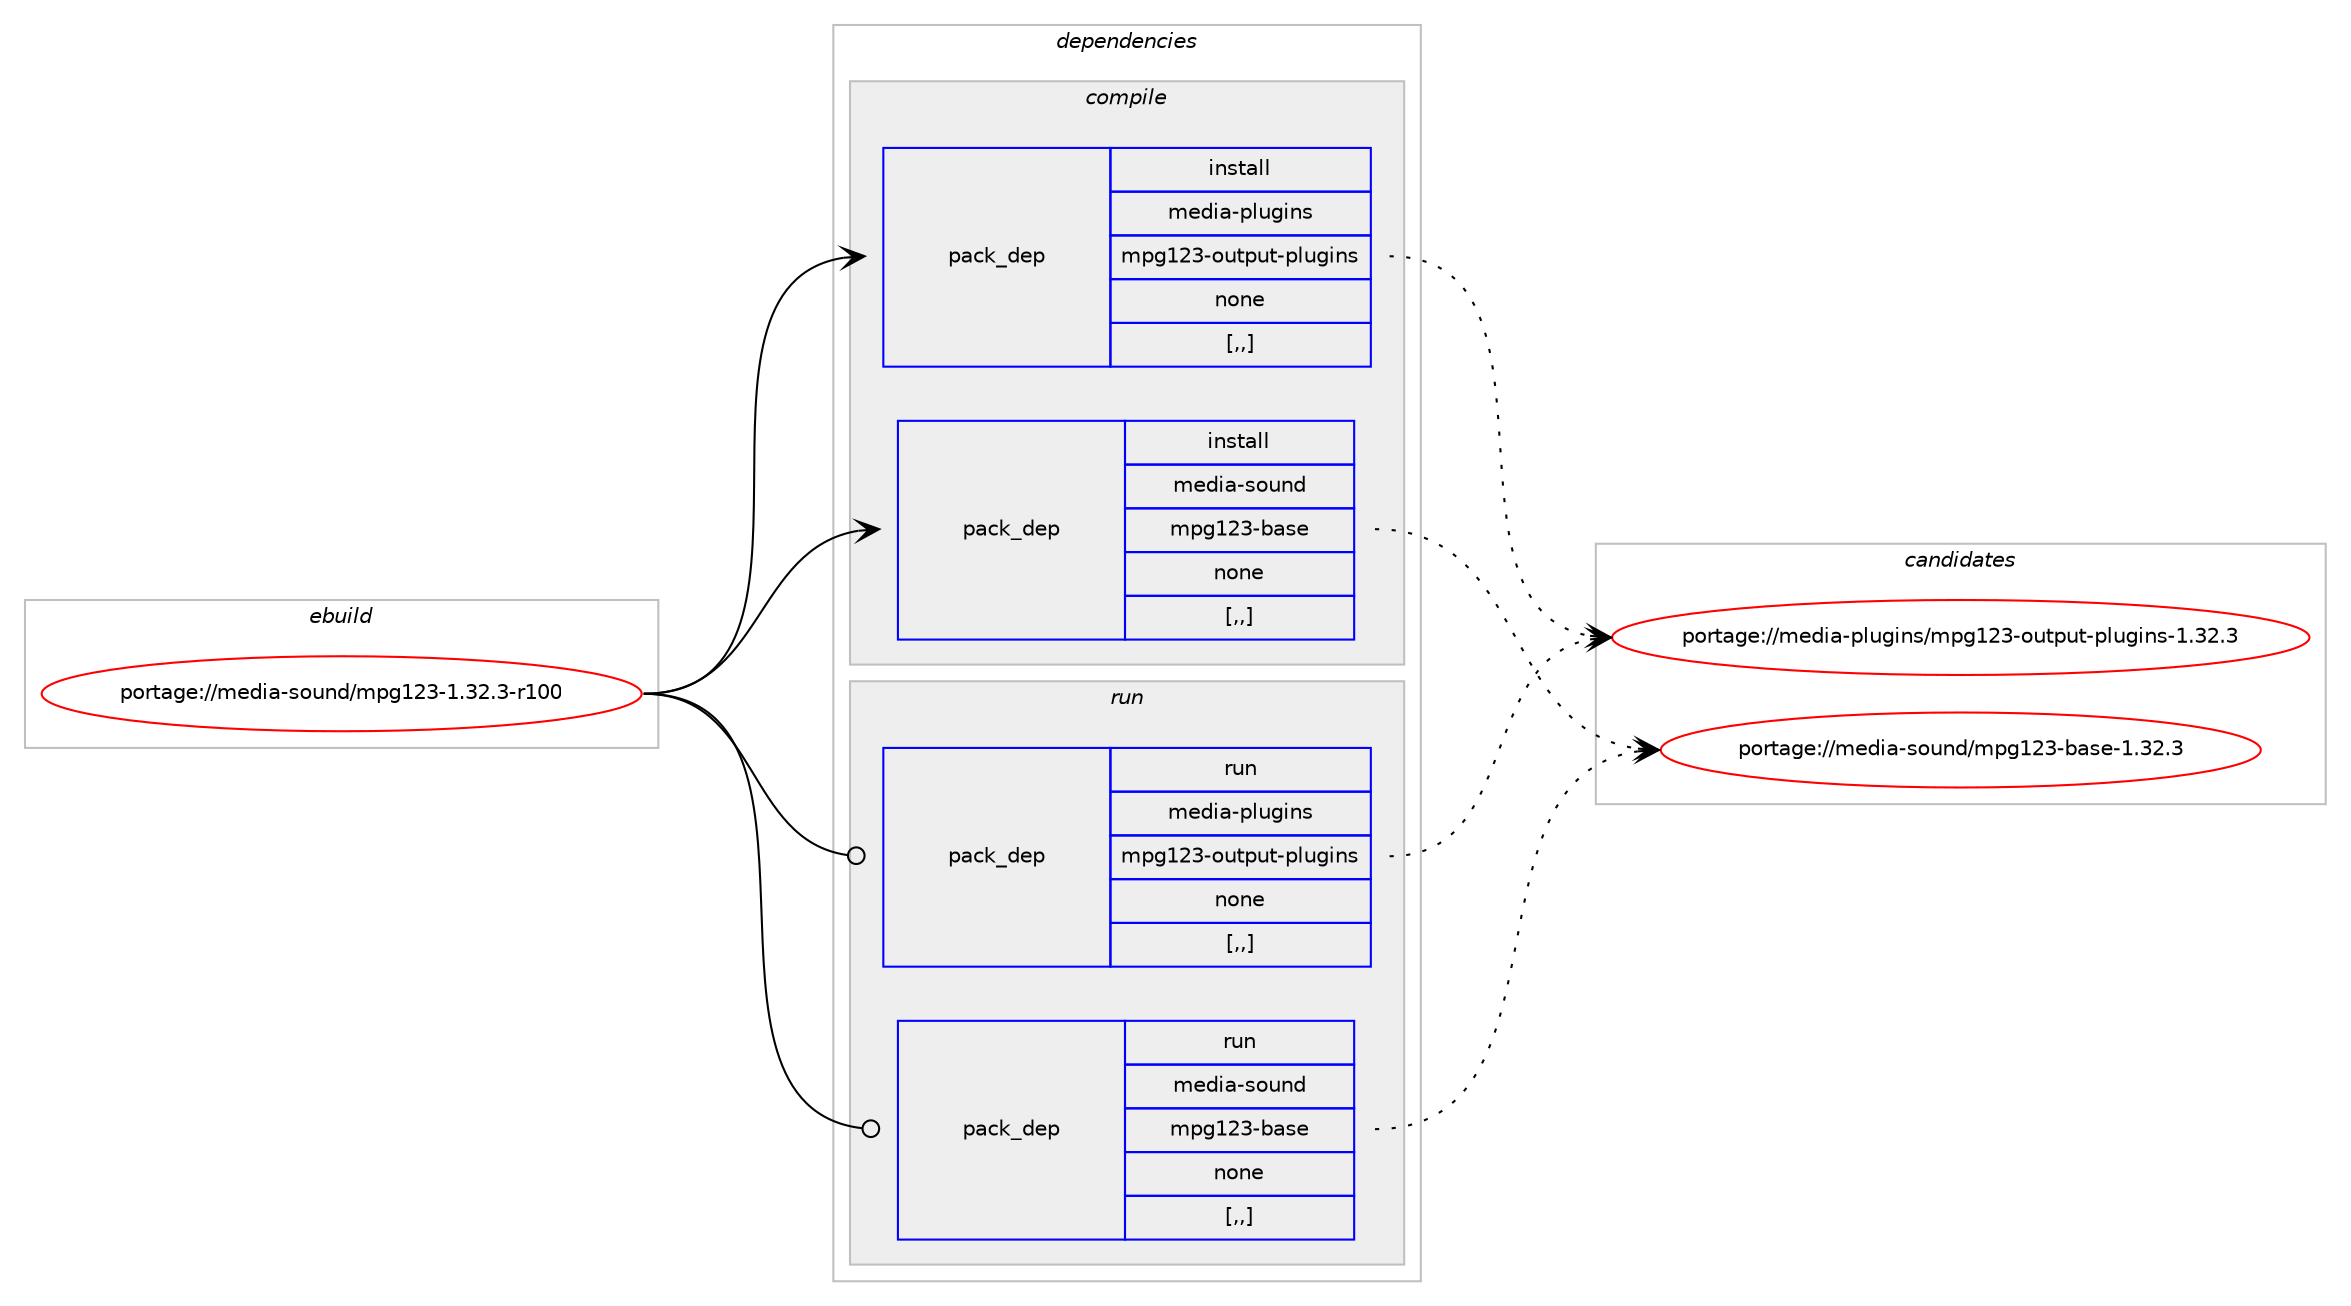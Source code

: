 digraph prolog {

# *************
# Graph options
# *************

newrank=true;
concentrate=true;
compound=true;
graph [rankdir=LR,fontname=Helvetica,fontsize=10,ranksep=1.5];#, ranksep=2.5, nodesep=0.2];
edge  [arrowhead=vee];
node  [fontname=Helvetica,fontsize=10];

# **********
# The ebuild
# **********

subgraph cluster_leftcol {
color=gray;
label=<<i>ebuild</i>>;
id [label="portage://media-sound/mpg123-1.32.3-r100", color=red, width=4, href="../media-sound/mpg123-1.32.3-r100.svg"];
}

# ****************
# The dependencies
# ****************

subgraph cluster_midcol {
color=gray;
label=<<i>dependencies</i>>;
subgraph cluster_compile {
fillcolor="#eeeeee";
style=filled;
label=<<i>compile</i>>;
subgraph pack234805 {
dependency317863 [label=<<TABLE BORDER="0" CELLBORDER="1" CELLSPACING="0" CELLPADDING="4" WIDTH="220"><TR><TD ROWSPAN="6" CELLPADDING="30">pack_dep</TD></TR><TR><TD WIDTH="110">install</TD></TR><TR><TD>media-plugins</TD></TR><TR><TD>mpg123-output-plugins</TD></TR><TR><TD>none</TD></TR><TR><TD>[,,]</TD></TR></TABLE>>, shape=none, color=blue];
}
id:e -> dependency317863:w [weight=20,style="solid",arrowhead="vee"];
subgraph pack234806 {
dependency317864 [label=<<TABLE BORDER="0" CELLBORDER="1" CELLSPACING="0" CELLPADDING="4" WIDTH="220"><TR><TD ROWSPAN="6" CELLPADDING="30">pack_dep</TD></TR><TR><TD WIDTH="110">install</TD></TR><TR><TD>media-sound</TD></TR><TR><TD>mpg123-base</TD></TR><TR><TD>none</TD></TR><TR><TD>[,,]</TD></TR></TABLE>>, shape=none, color=blue];
}
id:e -> dependency317864:w [weight=20,style="solid",arrowhead="vee"];
}
subgraph cluster_compileandrun {
fillcolor="#eeeeee";
style=filled;
label=<<i>compile and run</i>>;
}
subgraph cluster_run {
fillcolor="#eeeeee";
style=filled;
label=<<i>run</i>>;
subgraph pack234807 {
dependency317865 [label=<<TABLE BORDER="0" CELLBORDER="1" CELLSPACING="0" CELLPADDING="4" WIDTH="220"><TR><TD ROWSPAN="6" CELLPADDING="30">pack_dep</TD></TR><TR><TD WIDTH="110">run</TD></TR><TR><TD>media-plugins</TD></TR><TR><TD>mpg123-output-plugins</TD></TR><TR><TD>none</TD></TR><TR><TD>[,,]</TD></TR></TABLE>>, shape=none, color=blue];
}
id:e -> dependency317865:w [weight=20,style="solid",arrowhead="odot"];
subgraph pack234808 {
dependency317866 [label=<<TABLE BORDER="0" CELLBORDER="1" CELLSPACING="0" CELLPADDING="4" WIDTH="220"><TR><TD ROWSPAN="6" CELLPADDING="30">pack_dep</TD></TR><TR><TD WIDTH="110">run</TD></TR><TR><TD>media-sound</TD></TR><TR><TD>mpg123-base</TD></TR><TR><TD>none</TD></TR><TR><TD>[,,]</TD></TR></TABLE>>, shape=none, color=blue];
}
id:e -> dependency317866:w [weight=20,style="solid",arrowhead="odot"];
}
}

# **************
# The candidates
# **************

subgraph cluster_choices {
rank=same;
color=gray;
label=<<i>candidates</i>>;

subgraph choice234805 {
color=black;
nodesep=1;
choice109101100105974511210811710310511011547109112103495051451111171161121171164511210811710310511011545494651504651 [label="portage://media-plugins/mpg123-output-plugins-1.32.3", color=red, width=4,href="../media-plugins/mpg123-output-plugins-1.32.3.svg"];
dependency317863:e -> choice109101100105974511210811710310511011547109112103495051451111171161121171164511210811710310511011545494651504651:w [style=dotted,weight="100"];
}
subgraph choice234806 {
color=black;
nodesep=1;
choice10910110010597451151111171101004710911210349505145989711510145494651504651 [label="portage://media-sound/mpg123-base-1.32.3", color=red, width=4,href="../media-sound/mpg123-base-1.32.3.svg"];
dependency317864:e -> choice10910110010597451151111171101004710911210349505145989711510145494651504651:w [style=dotted,weight="100"];
}
subgraph choice234807 {
color=black;
nodesep=1;
choice109101100105974511210811710310511011547109112103495051451111171161121171164511210811710310511011545494651504651 [label="portage://media-plugins/mpg123-output-plugins-1.32.3", color=red, width=4,href="../media-plugins/mpg123-output-plugins-1.32.3.svg"];
dependency317865:e -> choice109101100105974511210811710310511011547109112103495051451111171161121171164511210811710310511011545494651504651:w [style=dotted,weight="100"];
}
subgraph choice234808 {
color=black;
nodesep=1;
choice10910110010597451151111171101004710911210349505145989711510145494651504651 [label="portage://media-sound/mpg123-base-1.32.3", color=red, width=4,href="../media-sound/mpg123-base-1.32.3.svg"];
dependency317866:e -> choice10910110010597451151111171101004710911210349505145989711510145494651504651:w [style=dotted,weight="100"];
}
}

}
